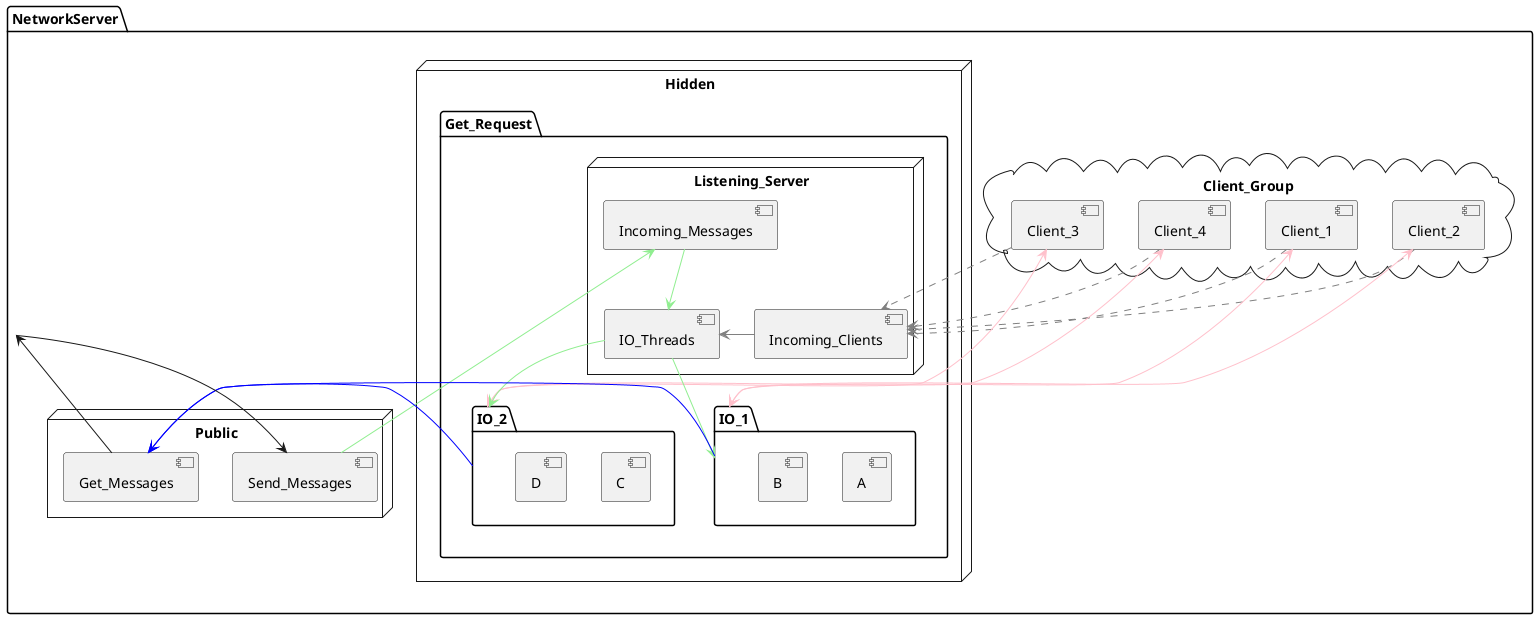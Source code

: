@startuml
package NetworkServer{
    cloud "Client_Group"{
        [Client_1]
        [Client_2]
        [Client_3]
        [Client_4]
    }
    node Hidden{
        package Get_Request{
            node Listening_Server{
                [Incoming_Clients]
                [IO_Threads]
                [Incoming_Messages]

            }
            package IO_1{
                [A]
                [B]
            }

            package IO_2{
                [C]
                [D]
            }
        }

    }
    node Public{
        [Get_Messages]
        [Send_Messages]

    }
    Client_1 .-> Incoming_Clients #Grey
    Client_2 .-> Incoming_Clients#Grey
    Client_3 .-> Incoming_Clients#Grey
    Client_4 -.> Incoming_Clients#Grey
    Incoming_Clients -left-> IO_Threads#Grey

    Client_1 <--> IO_1 #Pink
    Client_2 <--> IO_1#Pink
    Client_3 <--> IO_2#Pink
    Client_4 <--> IO_2#Pink





    IO_Threads --> IO_1#LightGreen
    IO_Threads --> IO_2#LightGreen
    Send_Messages --> Incoming_Messages #LightGreen
    Incoming_Messages --> IO_Threads#LightGreen

    IO_1 -right-> Get_Messages#Blue
    IO_2 -right-> Get_Messages#Blue
    NetworkServer <-- Get_Messages
    NetworkServer --> Send_Messages
}


@enduml